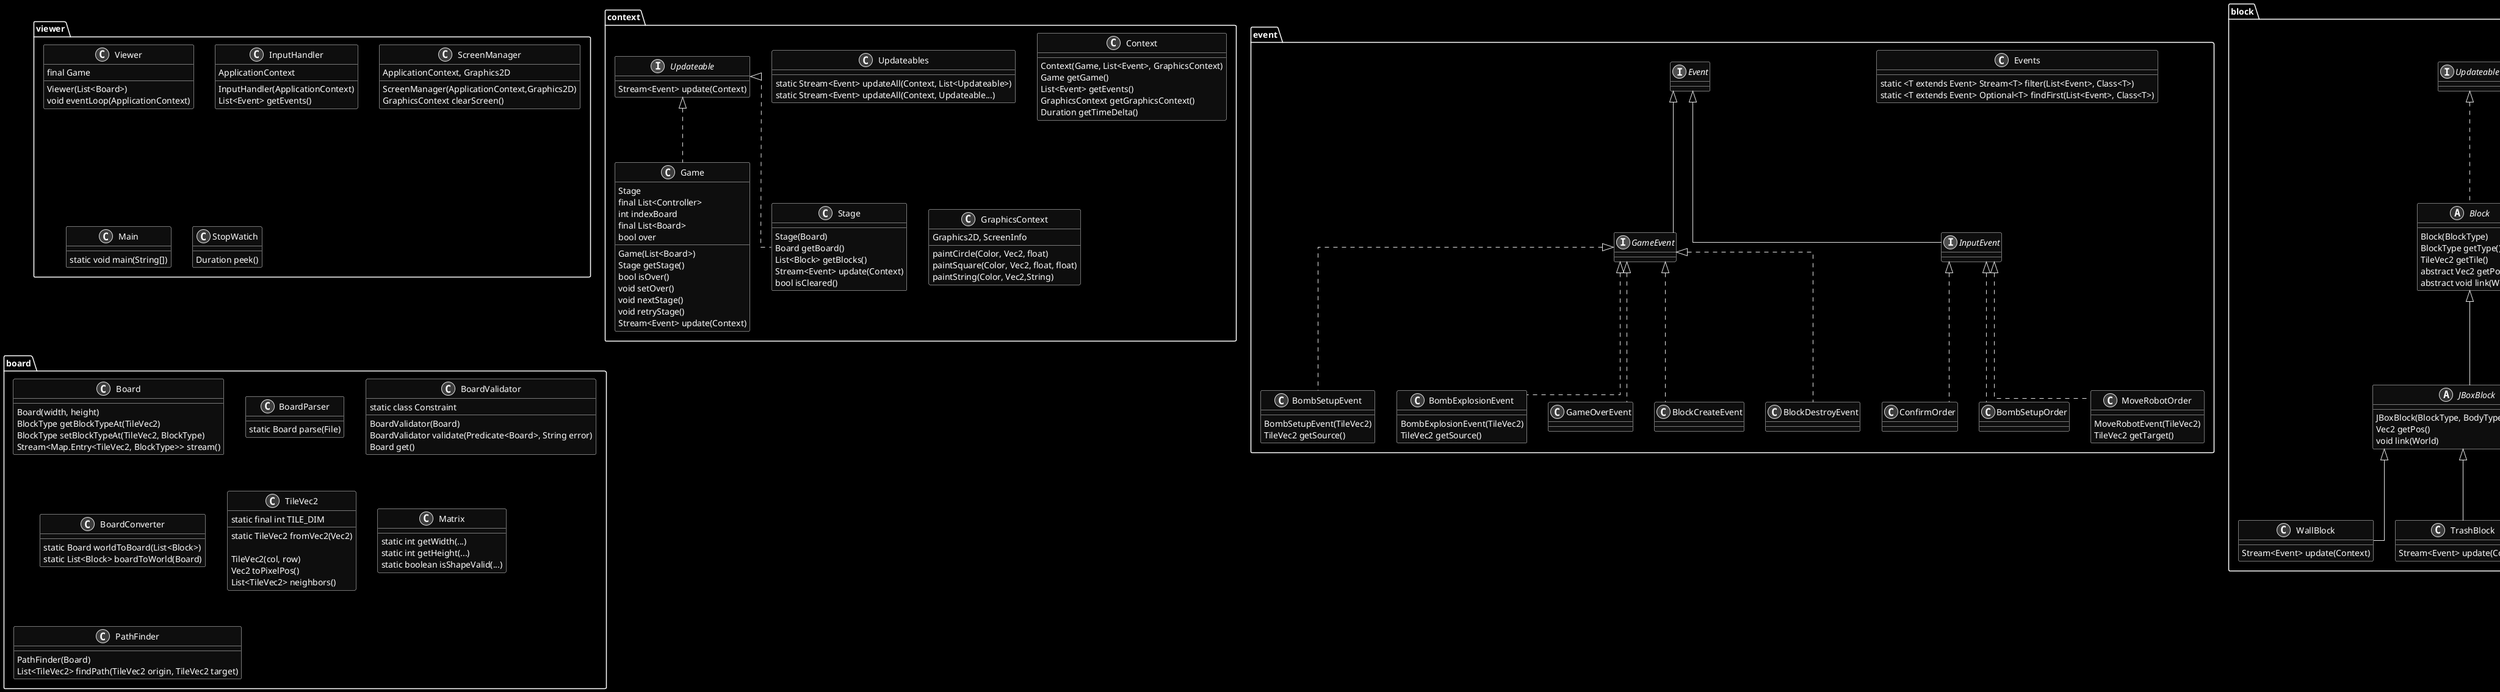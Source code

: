 @startuml

skinparam linetype ortho
skinparam monochrome reverse
skinparam backgroundColor #FFFFFF

package viewer {
  class Viewer {
    final Game
    Viewer(List<Board>)
    void eventLoop(ApplicationContext)
  }

  class InputHandler {
    ApplicationContext

    InputHandler(ApplicationContext)
    List<Event> getEvents()
  }

  class ScreenManager {
    ApplicationContext, Graphics2D

    ScreenManager(ApplicationContext,Graphics2D)
    GraphicsContext clearScreen()
  }

  class Main {
    static void main(String[])
  }

  class StopWatich {
    Duration peek()
  }
}

package context {
  interface Updateable {
    Stream<Event> update(Context)
  }

  class Updateables {
    static Stream<Event> updateAll(Context, List<Updateable>)
    static Stream<Event> updateAll(Context, Updateable...)
  }

  class Context {
    Context(Game, List<Event>, GraphicsContext)
    Game getGame()
    List<Event> getEvents()
    GraphicsContext getGraphicsContext()
    Duration getTimeDelta()
  }

  class GraphicsContext {
    Graphics2D, ScreenInfo

    paintCircle(Color, Vec2, float)
    paintSquare(Color, Vec2, float, float)
    paintString(Color, Vec2,String)
  }

  class Game implements Updateable {
    Stage
    final List<Controller>
    int indexBoard
    final List<Board>
    bool over

    Game(List<Board>)
    Stage getStage()
    bool isOver()
    void setOver()
    void nextStage()
    void retryStage()
    Stream<Event> update(Context)
  }

  class Stage implements Updateable {
    Stage(Board)
    Board getBoard()
    List<Block> getBlocks()
    Stream<Event> update(Context)
    bool isCleared()
  }
}

package event {
  class Events {
    static <T extends Event> Stream<T> filter(List<Event>, Class<T>)
    static <T extends Event> Optional<T> findFirst(List<Event>, Class<T>)
  }

  interface Event
  interface GameEvent implements Event
  interface InputEvent implements Event

  class ConfirmOrder implements InputEvent
  class BombSetupOrder implements InputEvent

  class MoveRobotOrder implements InputEvent {
    MoveRobotEvent(TileVec2)
    TileVec2 getTarget()
  }

  class BombSetupEvent implements GameEvent {
    BombSetupEvent(TileVec2)
    TileVec2 getSource()
  }

  class BombExplosionEvent implements GameEvent {
    BombExplosionEvent(TileVec2)
    TileVec2 getSource()
  }

  class GameOverEvent implements GameEvent
  class BlockCreateEvent implements GameEvent
  class BlockDestroyEvent implements GameEvent
}

package board {
  class Board {
    Board(width, height)
    BlockType getBlockTypeAt(TileVec2)
    BlockType setBlockTypeAt(TileVec2, BlockType)
    Stream<Map.Entry<TileVec2, BlockType>> stream()
  }

  class BoardParser {
    static Board parse(File)
  }

  class BoardValidator {
    static class Constraint

    BoardValidator(Board)
    BoardValidator validate(Predicate<Board>, String error)
    Board get()
  }

  class BoardConverter {
    static Board worldToBoard(List<Block>)
    static List<Block> boardToWorld(Board)
  }

  class TileVec2 {
    static final int TILE_DIM
    static TileVec2 fromVec2(Vec2)

    TileVec2(col, row)
    Vec2 toPixelPos()
    List<TileVec2> neighbors()
  }

  class Matrix {
    static int getWidth(...)
    static int getHeight(...)
    static boolean isShapeValid(...)
  }

  class PathFinder {
    PathFinder(Board)
    List<TileVec2> findPath(TileVec2 origin, TileVec2 target)
  }
}

package block {
  enum BlockType {
    FREE, WALL, TRASH,
    GARBAGE, ROBOT, BOMB

    boolean isBounding()
    boolean mustBeReachable()
    boolean isTraversable()
    boolean isMovableByExplosion()
  }

  class BlockFactory {
    Block build(BlockType, TileVec2)
  }

  abstract class Block implements Updateable {
    Block(BlockType)
    BlockType getType()
    TileVec2 getTile()
    abstract Vec2 getPos()
    abstract void link(World)
  }
  
  abstract class JBoxBlock extends Block {
    JBoxBlock(BlockType, BodyType, Shape, Vec2)
    Vec2 getPos()
    void link(World)
  }
  
  class RobotBlock extends Block {
    Vec2 getPos()
    void link(World world)
    Stream<Event> update(Context)
  }

  class WallBlock extends JBoxBlock {
    Stream<Event> update(Context)
  }

  class TrashBlock extends JBoxBlock {
    Stream<Event> update(Context)
  }

  class BombBlock extends JBoxBlock {
    Stream<Event> update(Context)
  }

  class GarbageBlock extends JBoxBlock {
    Stream<Event> update(Context)
  }
}

@enduml
